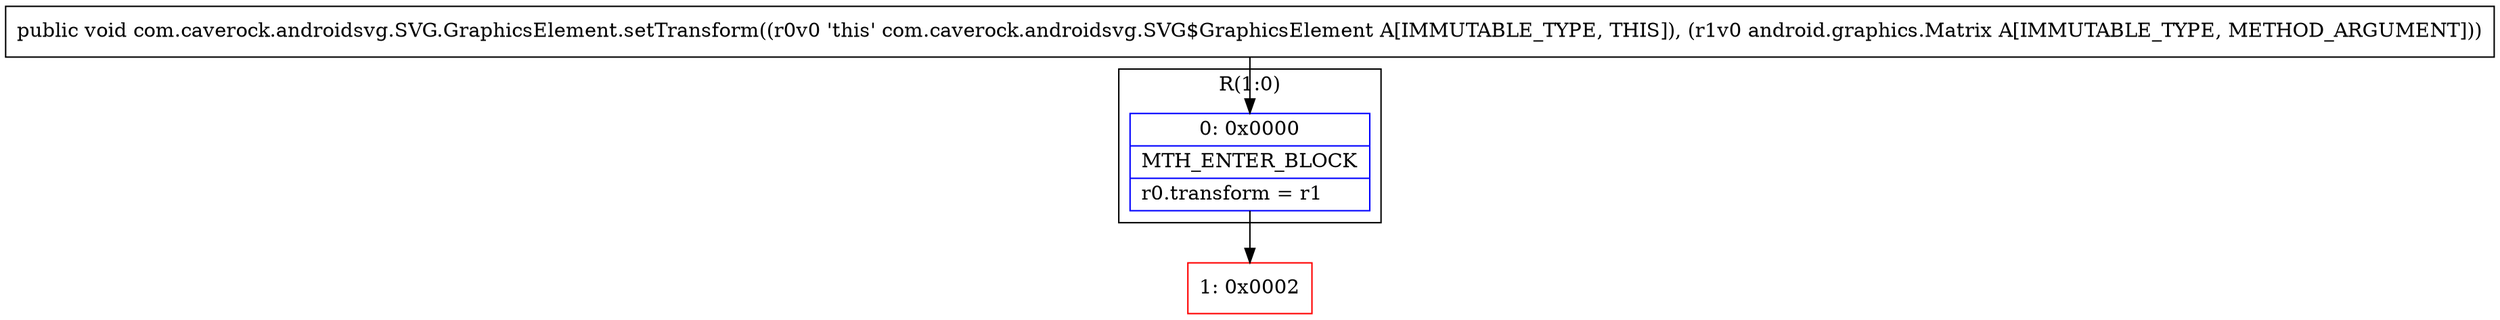 digraph "CFG forcom.caverock.androidsvg.SVG.GraphicsElement.setTransform(Landroid\/graphics\/Matrix;)V" {
subgraph cluster_Region_122060231 {
label = "R(1:0)";
node [shape=record,color=blue];
Node_0 [shape=record,label="{0\:\ 0x0000|MTH_ENTER_BLOCK\l|r0.transform = r1\l}"];
}
Node_1 [shape=record,color=red,label="{1\:\ 0x0002}"];
MethodNode[shape=record,label="{public void com.caverock.androidsvg.SVG.GraphicsElement.setTransform((r0v0 'this' com.caverock.androidsvg.SVG$GraphicsElement A[IMMUTABLE_TYPE, THIS]), (r1v0 android.graphics.Matrix A[IMMUTABLE_TYPE, METHOD_ARGUMENT])) }"];
MethodNode -> Node_0;
Node_0 -> Node_1;
}

